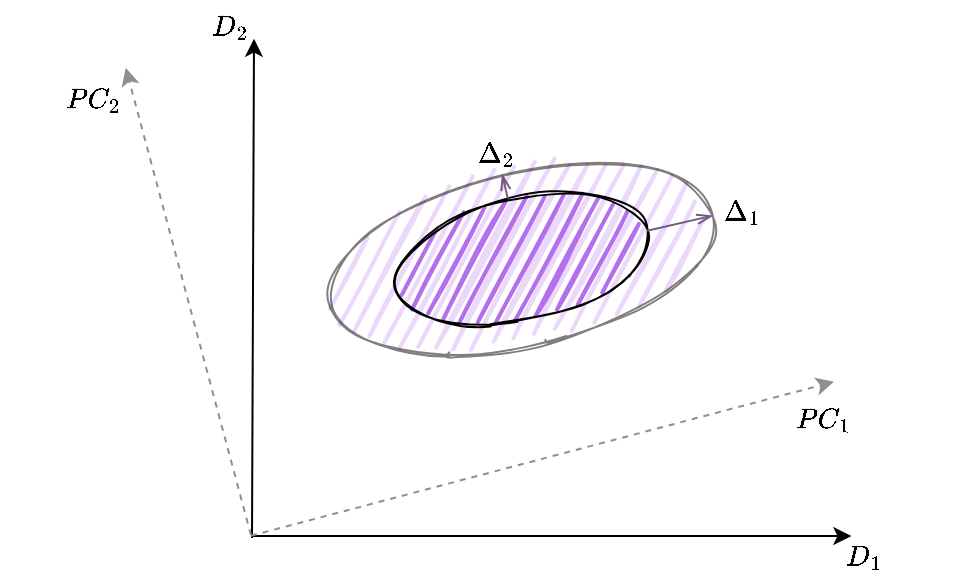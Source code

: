 <mxfile version="21.6.8" type="device">
  <diagram name="Page-1" id="ykw4mu6zk9ZHqr1wkTvj">
    <mxGraphModel dx="344" dy="202" grid="1" gridSize="13" guides="1" tooltips="1" connect="1" arrows="1" fold="1" page="1" pageScale="1" pageWidth="827" pageHeight="1169" math="1" shadow="0">
      <root>
        <mxCell id="0" />
        <mxCell id="1" parent="0" />
        <mxCell id="nbzKG-MkQqNKl4Oc8on_-2" value="" style="ellipse;whiteSpace=wrap;html=1;strokeWidth=1;fillWeight=2;hachureGap=8;fillColor=#D7B2F5;fillStyle=dots;sketch=1;rotation=-13;opacity=50;direction=west;hachureAngle=-41;" parent="1" vertex="1">
          <mxGeometry x="414" y="312" width="195.93" height="87.68" as="geometry" />
        </mxCell>
        <mxCell id="nbzKG-MkQqNKl4Oc8on_-22" value="" style="endArrow=classic;html=1;rounded=0;" parent="1" edge="1">
          <mxGeometry width="50" height="50" relative="1" as="geometry">
            <mxPoint x="377" y="494" as="sourcePoint" />
            <mxPoint x="676.711" y="494" as="targetPoint" />
          </mxGeometry>
        </mxCell>
        <mxCell id="nbzKG-MkQqNKl4Oc8on_-23" value="" style="endArrow=classic;html=1;rounded=0;" parent="1" edge="1">
          <mxGeometry width="50" height="50" relative="1" as="geometry">
            <mxPoint x="377" y="495" as="sourcePoint" />
            <mxPoint x="378" y="245.356" as="targetPoint" />
          </mxGeometry>
        </mxCell>
        <mxCell id="nbzKG-MkQqNKl4Oc8on_-9" value="" style="endArrow=classic;html=1;rounded=0;dashed=1;strokeColor=#8F8F8F;" parent="1" edge="1">
          <mxGeometry width="50" height="50" relative="1" as="geometry">
            <mxPoint x="376.479" y="493.868" as="sourcePoint" />
            <mxPoint x="667.998" y="416.889" as="targetPoint" />
          </mxGeometry>
        </mxCell>
        <mxCell id="nbzKG-MkQqNKl4Oc8on_-14" value="" style="endArrow=classic;html=1;rounded=0;dashed=1;strokeColor=#8F8F8F;" parent="1" edge="1">
          <mxGeometry width="50" height="50" relative="1" as="geometry">
            <mxPoint x="376.479" y="493.523" as="sourcePoint" />
            <mxPoint x="313.882" y="259.932" as="targetPoint" />
          </mxGeometry>
        </mxCell>
        <mxCell id="nbzKG-MkQqNKl4Oc8on_-1" value="" style="ellipse;whiteSpace=wrap;strokeWidth=1;fillWeight=2;hachureGap=8;fillColor=#b470eb;fillStyle=dots;sketch=1;rotation=-13;shadow=0;spacing=2;verticalAlign=top;backgroundOutline=1;direction=west;hachureAngle=-41;" parent="1" vertex="1">
          <mxGeometry x="447.69" y="324.51" width="128.54" height="62.66" as="geometry" />
        </mxCell>
        <mxCell id="nbzKG-MkQqNKl4Oc8on_-25" value="" style="endArrow=openThin;startArrow=none;html=1;rounded=0;exitX=0;exitY=0.5;exitDx=0;exitDy=0;entryX=0;entryY=0.5;entryDx=0;entryDy=0;strokeColor=#735980;startFill=0;endFill=0;" parent="1" source="nbzKG-MkQqNKl4Oc8on_-1" target="nbzKG-MkQqNKl4Oc8on_-2" edge="1">
          <mxGeometry width="50" height="50" relative="1" as="geometry">
            <mxPoint x="715" y="312" as="sourcePoint" />
            <mxPoint x="767" y="288" as="targetPoint" />
          </mxGeometry>
        </mxCell>
        <mxCell id="nbzKG-MkQqNKl4Oc8on_-26" value="" style="endArrow=openThin;startArrow=none;html=1;rounded=0;exitX=0.5;exitY=1;exitDx=0;exitDy=0;entryX=0.5;entryY=1;entryDx=0;entryDy=0;strokeColor=#735980;startFill=0;endFill=0;" parent="1" source="nbzKG-MkQqNKl4Oc8on_-1" target="nbzKG-MkQqNKl4Oc8on_-2" edge="1">
          <mxGeometry width="50" height="50" relative="1" as="geometry">
            <mxPoint x="588" y="354" as="sourcePoint" />
            <mxPoint x="620" y="347" as="targetPoint" />
          </mxGeometry>
        </mxCell>
        <mxCell id="nbzKG-MkQqNKl4Oc8on_-28" value="$$\Delta_{2}&lt;br style=&quot;font-size: 12px;&quot;&gt;$$" style="text;html=1;align=center;verticalAlign=middle;resizable=0;points=[];autosize=1;strokeColor=none;fillColor=none;fontSize=12;" parent="1" vertex="1">
          <mxGeometry x="453.69" y="283.51" width="91" height="39" as="geometry" />
        </mxCell>
        <mxCell id="nbzKG-MkQqNKl4Oc8on_-29" value="$$\Delta_{1}&lt;br&gt;$$" style="text;html=1;align=center;verticalAlign=middle;resizable=0;points=[];autosize=1;strokeColor=none;fillColor=none;" parent="1" vertex="1">
          <mxGeometry x="576" y="312" width="91" height="39" as="geometry" />
        </mxCell>
        <mxCell id="nbzKG-MkQqNKl4Oc8on_-32" value="$$PC&lt;br&gt;_{1}$$" style="text;html=1;strokeColor=none;fillColor=none;align=center;verticalAlign=middle;whiteSpace=wrap;rounded=0;" parent="1" vertex="1">
          <mxGeometry x="598" y="429" width="130" height="13" as="geometry" />
        </mxCell>
        <mxCell id="nbzKG-MkQqNKl4Oc8on_-33" value="$$PC_{2}$$&lt;br&gt;" style="text;html=1;align=center;verticalAlign=middle;resizable=0;points=[];autosize=1;strokeColor=none;fillColor=none;" parent="1" vertex="1">
          <mxGeometry x="251" y="269.51" width="91" height="26" as="geometry" />
        </mxCell>
        <mxCell id="nbzKG-MkQqNKl4Oc8on_-34" value="$$D_{1}$$" style="text;html=1;align=center;verticalAlign=middle;resizable=0;points=[];autosize=1;strokeColor=none;fillColor=none;" parent="1" vertex="1">
          <mxGeometry x="637" y="491" width="91" height="26" as="geometry" />
        </mxCell>
        <mxCell id="nbzKG-MkQqNKl4Oc8on_-35" value="$$D_{2}$$" style="text;html=1;align=center;verticalAlign=middle;resizable=0;points=[];autosize=1;strokeColor=none;fillColor=none;" parent="1" vertex="1">
          <mxGeometry x="320" y="226" width="91" height="26" as="geometry" />
        </mxCell>
      </root>
    </mxGraphModel>
  </diagram>
</mxfile>
